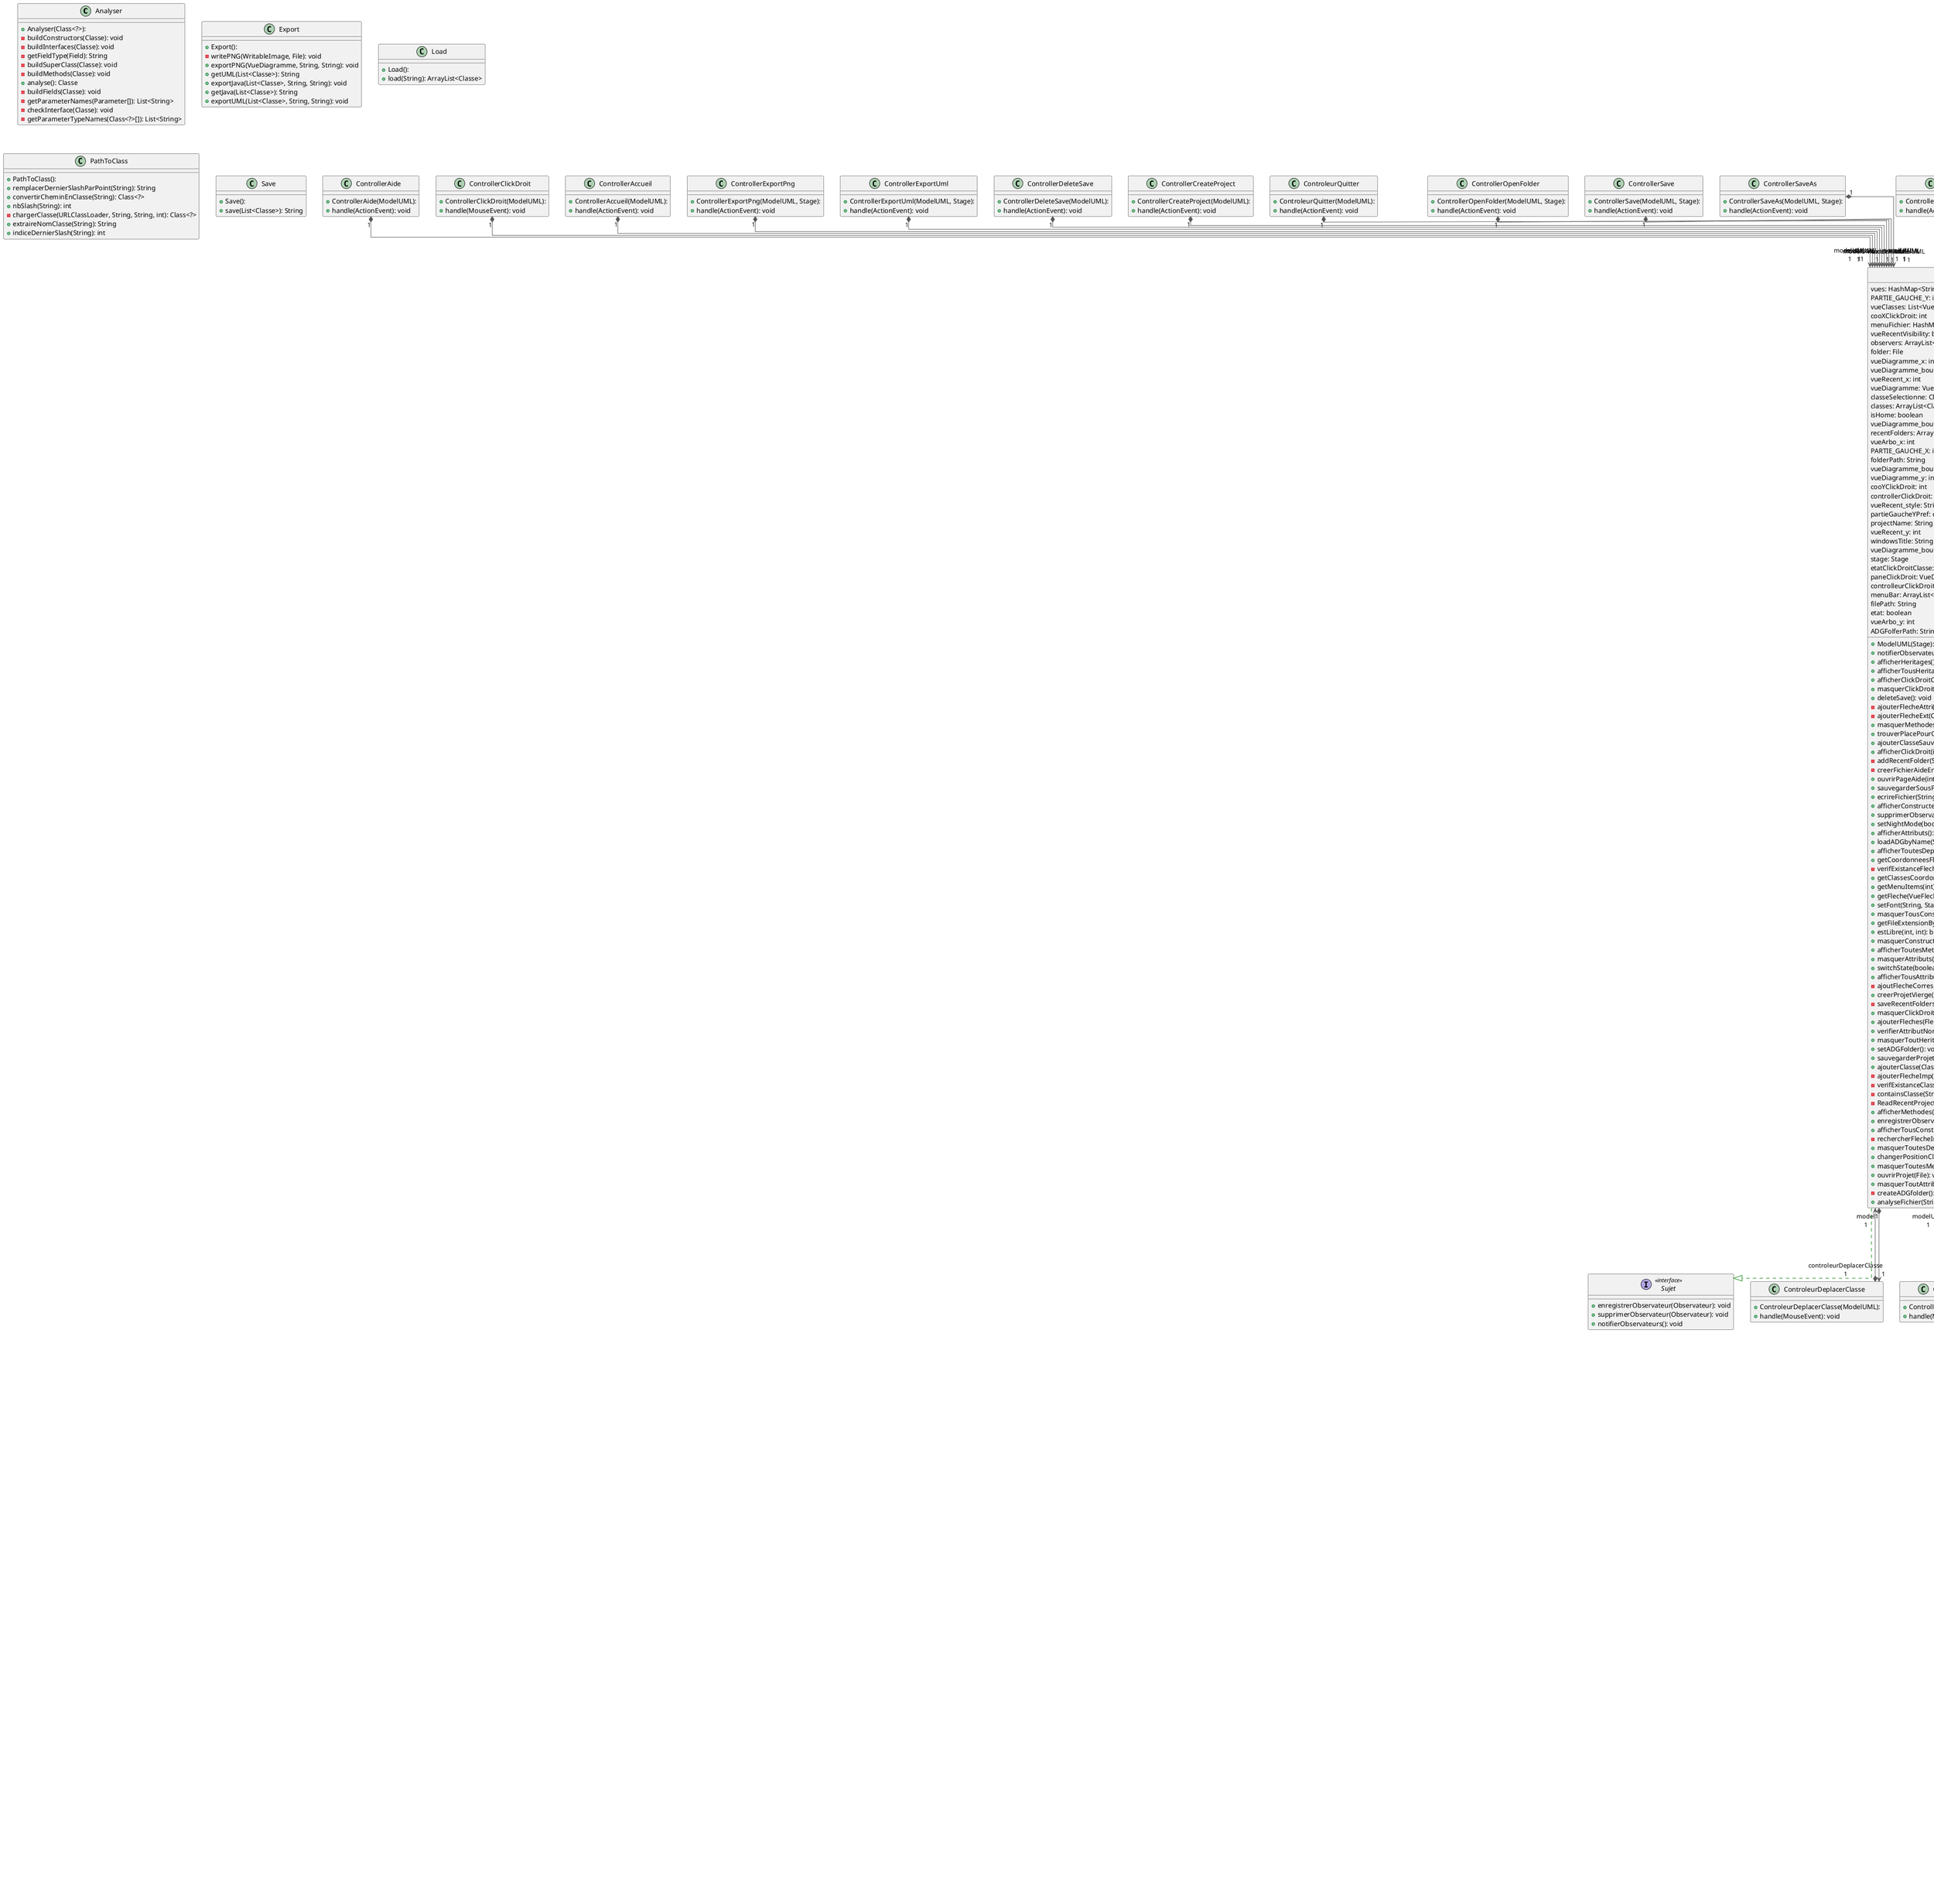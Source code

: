 @startuml


top to bottom direction
skinparam linetype ortho

class Analyser {
  + Analyser(Class<?>): 
  - buildConstructors(Classe): void
  - buildInterfaces(Classe): void
  - getFieldType(Field): String
  - buildSuperClass(Classe): void
  - buildMethods(Classe): void
  + analyse(): Classe
  - buildFields(Classe): void
  - getParameterNames(Parameter[]): List<String>
  - checkInterface(Classe): void
  - getParameterTypeNames(Class<?>[]): List<String>
}
class Classe {
  + Classe(String): 
  + UMLString(): String
  - getUMLVisibility(String): String
  + equals(Classe): boolean
  + save(): String
  + toJava(): String
  + setCoords(int, int): void
   classNameWithoutPackages: String
   constructors: List<Object[]>
   constructorsInStrings: List<String[]>
   width: int
   fields: List<String[]>
   showMethods: boolean
   isInterface: boolean
   showFields: boolean
   superclass: String
   name: String
   showConstructors: boolean
   methods: List<Object[]>
   height: int
   interfaces: List<String>
   className: String
   coords: int[]
   methodsInStrings: List<String[]>
}
class ControleurDeplacerClasse {
  + ControleurDeplacerClasse(ModelUML): 
  + handle(MouseEvent): void
}
class ControleurQuitter {
  + ControleurQuitter(ModelUML): 
  + handle(ActionEvent): void
}
class ControllerAccueil {
  + ControllerAccueil(ModelUML): 
  + handle(ActionEvent): void
}
class ControllerAide {
  + ControllerAide(ModelUML): 
  + handle(ActionEvent): void
}
class ControllerChoixClickDroit {
  + ControllerChoixClickDroit(ModelUML): 
  + handle(ActionEvent): void
}
class ControllerClickDroit {
  + ControllerClickDroit(ModelUML): 
  + handle(MouseEvent): void
}
class ControllerClickDroitClasse {
  + ControllerClickDroitClasse(ModelUML): 
  + handle(MouseEvent): void
}
class ControllerCreateProject {
  + ControllerCreateProject(ModelUML): 
  + handle(ActionEvent): void
}
class ControllerDeleteSave {
  + ControllerDeleteSave(ModelUML): 
  + handle(ActionEvent): void
}
class ControllerDoubleClicTreeAdg {
  + ControllerDoubleClicTreeAdg(ModelUML): 
  + handle(MouseEvent): void
}
class ControllerDoubleClicTreeRec {
  + ControllerDoubleClicTreeRec(ModelUML): 
  + handle(MouseEvent): void
}
class ControllerDragDrop {
  + ControllerDragDrop(ModelUML): 
  + handle(DragEvent): void
  + activerDragAndDrop(VueDiagramme): void
}
class ControllerExportJava {
  + ControllerExportJava(ModelUML, Stage): 
  + handle(ActionEvent): void
}
class ControllerExportPng {
  + ControllerExportPng(ModelUML, Stage): 
  + handle(ActionEvent): void
}
class ControllerExportUml {
  + ControllerExportUml(ModelUML, Stage): 
  + handle(ActionEvent): void
}
class ControllerNewProject {
  + ControllerNewProject(ModelUML, Stage): 
  + handle(ActionEvent): void
}
class ControllerNightMode {
  + ControllerNightMode(ModelUML, Stage): 
  + handle(ActionEvent): void
}
class ControllerOpenFile {
  + ControllerOpenFile(ModelUML, Stage): 
  + handle(ActionEvent): void
}
class ControllerOpenFolder {
  + ControllerOpenFolder(ModelUML, Stage): 
  + handle(ActionEvent): void
}
class ControllerPolice {
  + ControllerPolice(ModelUML, Stage): 
  + handle(ActionEvent): void
}
class ControllerSave {
  + ControllerSave(ModelUML, Stage): 
  + handle(ActionEvent): void
}
class ControllerSaveAs {
  + ControllerSaveAs(ModelUML, Stage): 
  + handle(ActionEvent): void
}
class Export {
  + Export(): 
  - writePNG(WritableImage, File): void
  + exportPNG(VueDiagramme, String, String): void
  + getUML(List<Classe>): String
  + exportJava(List<Classe>, String, String): void
  + getJava(List<Classe>): String
  + exportUML(List<Classe>, String, String): void
}
class Fleche {
  + Fleche(Classe, Classe, String): 
  + Fleche(double, double, double, double, double, double, Point2D, Point2D, Point2D, Point2D): 
  + calculerIntersectionDebut(double, double): void
  + calculerAngle(): void
  + setCoords(int, int): void
  + setPos(): void
  + claculerDirectionFleche(): void
  + getIntersectionPoint(double, double, double, double, double): Point2D
  + calculerIntersectionFin(double, double): void
  + setCoordsFin(int, int): void
   ECenter: Point2D
   type: String
   SCenter: Point2D
   deltaX2: double
   endIntersection: Point2D
   angle: double
   deltaY: double
   coordsDebut: int[]
   startIntersection: Point2D
   deltaX: double
   angle2: double
   visible: boolean
   deltaY2: double
   coordsFin: int[]
}
class Load {
  + Load(): 
  + load(String): ArrayList<Classe>
}
class ModelUML {
  + ModelUML(Stage): 
  + notifierObservateurs(): void
  + afficherHeritages(): void
  + afficherTousHeritages(): void
  + afficherClickDroitClasse(int, int): void
  + masquerClickDroit(): void
  + deleteSave(): void
  - ajouterFlecheAttri(Classe, VueClasse): void
  - ajouterFlecheExt(Classe, VueClasse): void
  + masquerMethodes(): void
  + trouverPlacePourClassess(Classe): void
  + ajouterClasseSauvegarde(Classe): void
  + afficherClickDroit(int, int): void
  - addRecentFolder(String): void
  - creerFichierAideEnLigne(): void
  + ouvrirPageAide(int): void
  + sauvegarderSousProjet(String): void
  + ecrireFichier(String, String, String): boolean
  + afficherConstructeur(): void
  + supprimerObservateur(Observateur): void
  + setNightMode(boolean, Stage): void
  + afficherAttributs(): void
  + loadADGbyName(String): void
  + afficherToutesDependances(): void
  + getCoordonneesFleche(VueFleche): VueClasse[]
  - verifExistanceFleche(VueClasse, VueClasse, String): boolean
  + getClassesCoordonnees(VueClasse): int[]
  + getMenuItems(int): HashMap<String, Boolean>
  + getFleche(VueFleche): VueClasse[]
  + setFont(String, Stage): void
  + masquerTousConstructeurs(): void
  + getFileExtensionByName(String): String
  + estLibre(int, int): boolean
  + masquerConstructeur(): void
  + afficherToutesMethodes(): void
  + masquerAttributs(): void
  + switchState(boolean): void
  + afficherTousAttributs(): void
  - ajoutFlecheCorrespondant(): void
  + creerProjetVierge(String): boolean
  - saveRecentFolders(List<String>): void
  + masquerClickDroitClass(): void
  + ajouterFleches(Fleche): void
  + verifierAttributNonFleche(String[]): boolean
  + masquerToutHeritages(): void
  + setADGFolder(): void
  + sauvegarderProjet(): void
  + ajouterClasse(Classe): void
  - ajouterFlecheImp(Classe, VueClasse): void
  - verifExistanceClasse(Classe): boolean
  - containsClasse(String): Classe
  - ReadRecentProjects(): void
  + afficherMethodes(): void
  + enregistrerObservateur(Observateur): void
  + afficherTousConstructeurs(): void
  - rechercherFlecheInverse(VueClasse, VueClasse): boolean
  + masquerToutesDependances(): void
  + changerPositionClasse(Classe, Double, Double): void
  + masquerToutesMethodes(): void
  + ouvrirProjet(File): void
  + masquerToutAttributs(): void
  - createADGfolder(): void
  + analyseFichier(String): void
   vues: HashMap<String, VueClasse>
   PARTIE_GAUCHE_Y: int
   vueClasses: List<VueClasse>
   cooXClickDroit: int
   menuFichier: HashMap<String, Boolean>
   vueRecentVisibility: boolean
   observers: ArrayList<Observateur>
   folder: File
   vueDiagramme_x: int
   vueDiagramme_bouton_style: String
   vueRecent_x: int
   vueDiagramme: VueDiagramme
   classeSelectionne: Classe
   classes: ArrayList<Classe>
   isHome: boolean
   vueDiagramme_bouton_x: int
   recentFolders: ArrayList<String>
   vueArbo_x: int
   PARTIE_GAUCHE_X: int
   folderPath: String
   vueDiagramme_bouton_visibility: boolean
   vueDiagramme_y: int
   cooYClickDroit: int
   controllerClickDroit: ControllerClickDroitClasse
   vueRecent_style: String
   partieGaucheYPref: double
   projectName: String
   vueRecent_y: int
   windowsTitle: String
   vueDiagramme_bouton_y: int
   stage: Stage
   etatClickDroitClasse: boolean
   paneClickDroit: VueDiagramme
   controlleurClickDroit: ControllerClickDroitClasse
   menuBar: ArrayList<String>
   filePath: String
   etat: boolean
   vueArbo_y: int
   ADGFolferPath: String
}
interface Observateur << interface >> {
  + actualiser(Sujet): void
}
class PathToClass {
  + PathToClass(): 
  + remplacerDernierSlashParPoint(String): String
  + convertirCheminEnClasse(String): Class<?>
  + nbSlash(String): int
  - chargerClasse(URLClassLoader, String, String, int): Class<?>
  + extraireNomClasse(String): String
  + indiceDernierSlash(String): int
}
class PointeCreuse {
  + PointeCreuse(VueFleche): 
}
class PointePleine {
  + PointePleine(VueFleche): 
}
class Save {
  + Save(): 
  + save(List<Classe>): String
}
interface Sujet << interface >> {
  + enregistrerObservateur(Observateur): void
  + supprimerObservateur(Observateur): void
  + notifierObservateurs(): void
}
class VueArborescence {
  + VueArborescence(ControllerDoubleClicTreeAdg): 
  - RefreshArboresence(File): TreeItem<String>
  - RefreshArboresencev2(TreeItem<String>, File, ArrayList<String>): boolean
  + actualiser(Sujet): void
}
class VueClasse {
  + VueClasse(Classe): 
  - creerAttribut(String[], ModelUML): HBox
  - getVisibilityCircle(String): Circle
  - creerConstructeur(String[]): HBox
  - creerMethode(String[]): HBox
  - ajouterConstructeur(): void
  - creerHBox(Circle, Label): HBox
  - ajouterElements(List<String[]>, ModelUML): void
  - ajouterMethodes(): void
  + actualiser(Sujet): void
  - afficherClasse(ModelUML): void
   classe: Classe
}
class VueClickDroit {
  + VueClickDroit(ModelUML, ControllerChoixClickDroit): 
  + actualiser(Sujet): void
}
class VueClickDroitClasse {
  + VueClickDroitClasse(ModelUML, ControllerChoixClickDroit): 
  + actualiser(Sujet): void
}
class VueDiagramme {
  + VueDiagramme(): 
  + actualiser(Sujet): void
}
class VueFleche {
  + VueFleche(ModelUML, Fleche): 
  + setLine(): void
  + actualiser(Sujet): void
   fleche: Fleche
}
class VueFlecheAttri {
  + VueFlecheAttri(ModelUML, Fleche, Text): 
  + setLine(): void
  - setPosAttribut(): void
   attribut: Text
}
class VueFlecheExt {
  + VueFlecheExt(ModelUML, Fleche): 
  + setLine(): void
}
class VueFlecheImp {
  + VueFlecheImp(ModelUML, Fleche): 
  + setLine(): void
}
class VueMenu {
  + VueMenu(): 
  + actualiser(Sujet): void
}
class VuePartieGauche {
  + VuePartieGauche(int): 
  + actualiser(Sujet): void
}
class VuePointe {
  + VuePointe(int, VueFleche, int): 
  + actualiser(Sujet): void
   arrowHead: VueFleche
   decalage: int
}
class VueRecent {
  + VueRecent(ControllerDoubleClicTreeRec): 
  + actualiser(Sujet): void
}
class VueTitre {
  + VueTitre(): 
  + actualiser(Sujet): void
}

ControleurDeplacerClasse    "1" *-[#595959,plain]-> "model\n1" ModelUML                    
ControleurQuitter           "1" *-[#595959,plain]-> "model\n1" ModelUML                    
ControllerAccueil           "1" *-[#595959,plain]-> "modelUML\n1" ModelUML                    
ControllerAide              "1" *-[#595959,plain]-> "modelUML\n1" ModelUML                    
ControllerChoixClickDroit   "1" *-[#595959,plain]-> "modelUML\n1" ModelUML                    
ControllerClickDroit        "1" *-[#595959,plain]-> "modelUML\n1" ModelUML                    
ControllerClickDroitClasse  "1" *-[#595959,plain]-> "modelUML\n1" ModelUML                    

ControllerCreateProject     "1" *-[#595959,plain]-> "modelUML\n1" ModelUML                    
ControllerDeleteSave        "1" *-[#595959,plain]-> "modelUML\n1" ModelUML                    
ControllerDoubleClicTreeAdg "1" *-[#595959,plain]-> "modelUML\n1" ModelUML                    
ControllerDoubleClicTreeRec "1" *-[#595959,plain]-> "modelUML\n1" ModelUML                    
ControllerDragDrop          "1" *-[#595959,plain]-> "model\n1" ModelUML                    
ControllerExportJava        "1" *-[#595959,plain]-> "modelUML\n1" ModelUML                    
ControllerExportPng         "1" *-[#595959,plain]-> "modelUML\n1" ModelUML                    
ControllerExportUml         "1" *-[#595959,plain]-> "modelUML\n1" ModelUML                    
ControllerNewProject        "1" *-[#595959,plain]-> "modelUML\n1" ModelUML                    
ControllerNightMode         "1" *-[#595959,plain]-> "modelUML\n1" ModelUML                    
ControllerOpenFile          "1" *-[#595959,plain]-> "controllerChoixClickDroit\n1" ControllerChoixClickDroit   
ControllerOpenFile          "1" *-[#595959,plain]-> "modelUML\n1" ModelUML                    
ControllerOpenFolder        "1" *-[#595959,plain]-> "modelUML\n1" ModelUML                    
ControllerPolice            "1" *-[#595959,plain]-> "modelUML\n1" ModelUML                    
ControllerSave              "1" *-[#595959,plain]-> "modelUML\n1" ModelUML                    
ControllerSaveAs            "1" *-[#595959,plain]-> "modelUML\n1" ModelUML                    
Fleche                      "1" *-[#595959,plain]-> "start\n1" Classe                      

ModelUML                    "1" *-[#595959,plain]-> "classes\n*" Classe                      
ModelUML                    "1" *-[#595959,plain]-> "controleurDeplacerClasse\n1" ControleurDeplacerClasse    

ModelUML                    "1" *-[#595959,plain]-> "controllerClickDroit\n1" ControllerClickDroitClasse  

ModelUML                    "1" *-[#595959,plain]-> "fleches\n*" Fleche                      
ModelUML                    "1" *-[#595959,plain]-> "observateurs\n*" Observateur                 

ModelUML                     -[#008200,dashed]-^  Sujet                       
ModelUML                    "1" *-[#595959,plain]-> "vues\n*" VueClasse                   

ModelUML                    "1" *-[#595959,plain]-> "vueDiagramme\n1" VueDiagramme                
ModelUML                    "1" *-[#595959,plain]-> "coordonneesFleche\n*" VueFleche                   

PointeCreuse                 -[#000082,plain]-^  VuePointe                   
PointePleine                 -[#000082,plain]-^  VuePointe                   
VueArborescence              -[#008200,dashed]-^  Observateur                 
VueClasse                   "1" *-[#595959,plain]-> "classe\n1" Classe                      
VueClasse                    -[#008200,dashed]-^  Observateur                 
VueClickDroit               "1" *-[#595959,plain]-> "controllerChoixClickDroit\n1" ControllerChoixClickDroit   
VueClickDroit               "1" *-[#595959,plain]-> "modelUML\n1" ModelUML                    
VueClickDroit                -[#008200,dashed]-^  Observateur                 
VueClickDroitClasse         "1" *-[#595959,plain]-> "controllerChoixClickDroit\n1" ControllerChoixClickDroit   
VueClickDroitClasse         "1" *-[#595959,plain]-> "modelUML\n1" ModelUML                    
VueClickDroitClasse          -[#008200,dashed]-^  Observateur                 
VueDiagramme                 -[#008200,dashed]-^  Observateur                 
VueFleche                   "1" *-[#595959,plain]-> "fleche\n1" Fleche                      
VueFleche                   "1" *-[#595959,plain]-> "mod\n1" ModelUML                    
VueFleche                    -[#008200,dashed]-^  Observateur                 
VueFlecheAttri               -[#000082,plain]-^  VueFleche                   
VueFlecheExt                 -[#000082,plain]-^  VueFleche                   
VueFlecheImp                 -[#000082,plain]-^  VueFleche                   
VueMenu                      -[#008200,dashed]-^  Observateur                 
VuePartieGauche              -[#008200,dashed]-^  Observateur                 
VuePointe                    -[#008200,dashed]-^  Observateur                 
VuePointe                   "1" *-[#595959,plain]-> "fleche\n1" VueFleche                   
VueRecent                    -[#008200,dashed]-^  Observateur                 
VueTitre                     -[#008200,dashed]-^  Observateur                 
@enduml
